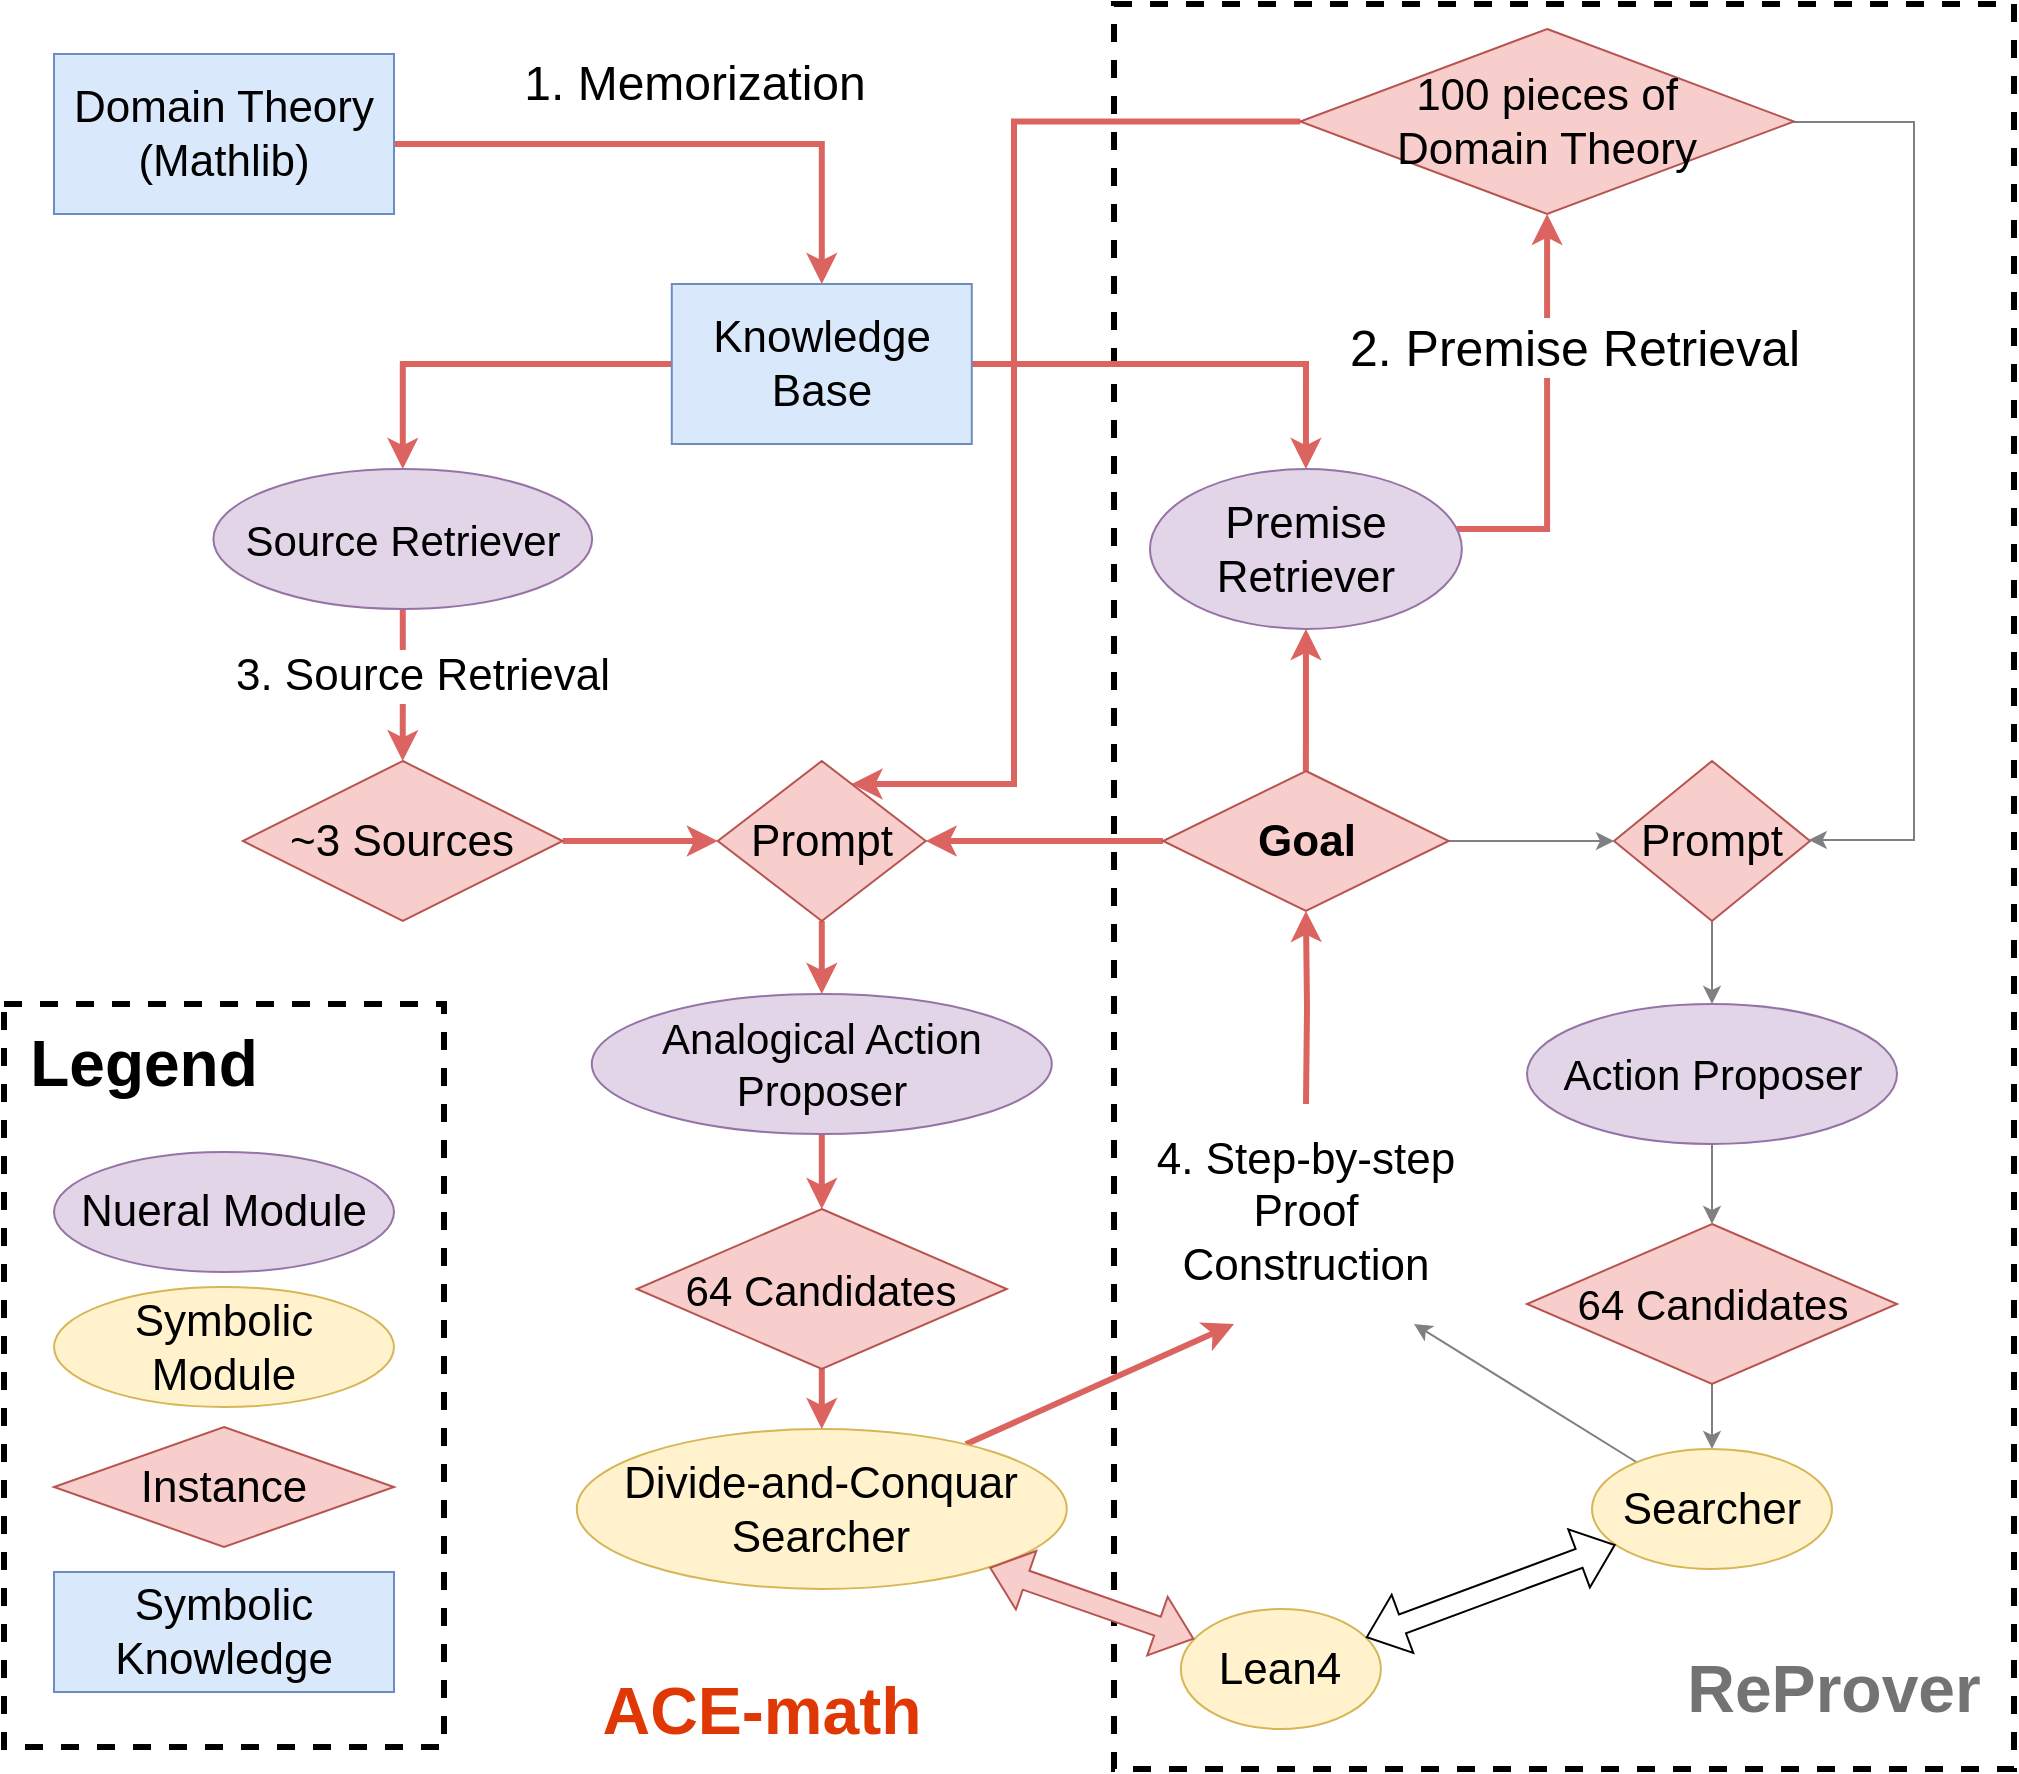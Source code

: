<mxfile version="24.3.0" type="github">
  <diagram name="Page-1" id="IZ-Rrfjy0_TtdQrgrMoi">
    <mxGraphModel dx="1774" dy="1121" grid="1" gridSize="10" guides="1" tooltips="1" connect="1" arrows="1" fold="1" page="1" pageScale="1" pageWidth="1100" pageHeight="850" math="1" shadow="0">
      <root>
        <mxCell id="0" />
        <mxCell id="1" parent="0" />
        <mxCell id="Xpp3-1cy8L-rHU1XI7NB-74" value="" style="rounded=0;whiteSpace=wrap;html=1;dashed=1;fillColor=none;strokeWidth=3;fontSize=22;" parent="1" vertex="1">
          <mxGeometry x="590" y="20" width="450" height="882.5" as="geometry" />
        </mxCell>
        <mxCell id="mt0tTK6OPrf-Rs11sb0C-31" value="" style="rounded=0;whiteSpace=wrap;html=1;dashed=1;fillColor=none;strokeWidth=3;fontSize=21;" vertex="1" parent="1">
          <mxGeometry x="35" y="520" width="220" height="371.5" as="geometry" />
        </mxCell>
        <mxCell id="mt0tTK6OPrf-Rs11sb0C-33" style="edgeStyle=orthogonalEdgeStyle;rounded=0;orthogonalLoop=1;jettySize=auto;html=1;strokeWidth=3;fillColor=#f8cecc;strokeColor=#DB6460;" edge="1" parent="1" source="Xpp3-1cy8L-rHU1XI7NB-1" target="mt0tTK6OPrf-Rs11sb0C-2">
          <mxGeometry relative="1" as="geometry">
            <Array as="points">
              <mxPoint x="425" y="90" />
              <mxPoint x="234" y="90" />
            </Array>
          </mxGeometry>
        </mxCell>
        <mxCell id="mt0tTK6OPrf-Rs11sb0C-34" value="&lt;font style=&quot;font-size: 24px;&quot;&gt;1. Memorization&lt;/font&gt;" style="edgeLabel;html=1;align=center;verticalAlign=middle;resizable=0;points=[];" vertex="1" connectable="0" parent="mt0tTK6OPrf-Rs11sb0C-33">
          <mxGeometry x="-0.208" y="-2" relative="1" as="geometry">
            <mxPoint x="37" y="-32" as="offset" />
          </mxGeometry>
        </mxCell>
        <mxCell id="Xpp3-1cy8L-rHU1XI7NB-1" value="Domain Theory (Mathlib)" style="rounded=0;whiteSpace=wrap;html=1;fillColor=#dae8fc;strokeColor=#6c8ebf;fontSize=22;" parent="1" vertex="1">
          <mxGeometry x="60" y="45" width="170" height="80" as="geometry" />
        </mxCell>
        <mxCell id="CLktLj2ley9Mtql9P5BX-3" style="edgeStyle=orthogonalEdgeStyle;rounded=0;orthogonalLoop=1;jettySize=auto;html=1;fontSize=22;strokeWidth=3;fillColor=#f8cecc;strokeColor=#DB6460;" parent="1" source="mt0tTK6OPrf-Rs11sb0C-17" target="Xpp3-1cy8L-rHU1XI7NB-43" edge="1">
          <mxGeometry relative="1" as="geometry">
            <mxPoint x="342.44" y="102.5" as="sourcePoint" />
            <mxPoint x="192.33" y="202.5" as="targetPoint" />
          </mxGeometry>
        </mxCell>
        <mxCell id="CLktLj2ley9Mtql9P5BX-15" value="&lt;font style=&quot;font-size: 22px;&quot;&gt;3. Source Retrieval&lt;/font&gt;" style="edgeLabel;html=1;align=center;verticalAlign=middle;resizable=0;points=[];fontSize=22;" parent="CLktLj2ley9Mtql9P5BX-3" vertex="1" connectable="0">
          <mxGeometry x="-0.068" y="2" relative="1" as="geometry">
            <mxPoint x="7" y="-2" as="offset" />
          </mxGeometry>
        </mxCell>
        <mxCell id="Xpp3-1cy8L-rHU1XI7NB-77" style="edgeStyle=orthogonalEdgeStyle;rounded=0;orthogonalLoop=1;jettySize=auto;html=1;fontSize=22;strokeWidth=3;fillColor=#f8cecc;strokeColor=#DB6460;" parent="1" source="Xpp3-1cy8L-rHU1XI7NB-8" target="Xpp3-1cy8L-rHU1XI7NB-11" edge="1">
          <mxGeometry relative="1" as="geometry">
            <Array as="points">
              <mxPoint x="680" y="282.5" />
              <mxPoint x="680" y="282.5" />
            </Array>
          </mxGeometry>
        </mxCell>
        <mxCell id="mt0tTK6OPrf-Rs11sb0C-16" value="&lt;span style=&quot;font-size: 25px;&quot;&gt;2. Premise Retrieval&lt;/span&gt;" style="edgeLabel;html=1;align=center;verticalAlign=middle;resizable=0;points=[];fontSize=25;" vertex="1" connectable="0" parent="Xpp3-1cy8L-rHU1XI7NB-77">
          <mxGeometry x="0.073" relative="1" as="geometry">
            <mxPoint x="13" y="-28" as="offset" />
          </mxGeometry>
        </mxCell>
        <mxCell id="Xpp3-1cy8L-rHU1XI7NB-8" value="Premise Retriever" style="ellipse;whiteSpace=wrap;html=1;fillColor=#e1d5e7;strokeColor=#9673a6;fontSize=22;" parent="1" vertex="1">
          <mxGeometry x="607.98" y="252.5" width="155.96" height="80" as="geometry" />
        </mxCell>
        <mxCell id="Xpp3-1cy8L-rHU1XI7NB-76" style="edgeStyle=orthogonalEdgeStyle;rounded=0;orthogonalLoop=1;jettySize=auto;html=1;exitX=0.5;exitY=0;exitDx=0;exitDy=0;entryX=0.5;entryY=1;entryDx=0;entryDy=0;fontSize=22;strokeWidth=3;fillColor=#f8cecc;strokeColor=#DB6460;" parent="1" source="Xpp3-1cy8L-rHU1XI7NB-9" target="Xpp3-1cy8L-rHU1XI7NB-8" edge="1">
          <mxGeometry relative="1" as="geometry" />
        </mxCell>
        <mxCell id="mt0tTK6OPrf-Rs11sb0C-19" style="edgeStyle=orthogonalEdgeStyle;rounded=0;orthogonalLoop=1;jettySize=auto;html=1;strokeWidth=1;strokeColor=#808080;" edge="1" parent="1" source="Xpp3-1cy8L-rHU1XI7NB-9" target="Xpp3-1cy8L-rHU1XI7NB-46">
          <mxGeometry relative="1" as="geometry" />
        </mxCell>
        <mxCell id="mt0tTK6OPrf-Rs11sb0C-23" style="edgeStyle=orthogonalEdgeStyle;rounded=0;orthogonalLoop=1;jettySize=auto;html=1;strokeWidth=3;fillColor=#f8cecc;strokeColor=#DB6460;" edge="1" parent="1" source="Xpp3-1cy8L-rHU1XI7NB-9" target="mt0tTK6OPrf-Rs11sb0C-6">
          <mxGeometry relative="1" as="geometry" />
        </mxCell>
        <mxCell id="Xpp3-1cy8L-rHU1XI7NB-9" value="&lt;font style=&quot;font-size: 22px;&quot;&gt;&lt;b style=&quot;font-size: 22px;&quot;&gt;Goal&lt;/b&gt;&lt;/font&gt;" style="rhombus;whiteSpace=wrap;html=1;fontStyle=0;fillColor=#f8cecc;strokeColor=#b85450;fontSize=22;" parent="1" vertex="1">
          <mxGeometry x="614.51" y="403.5" width="142.89" height="70" as="geometry" />
        </mxCell>
        <mxCell id="Xpp3-1cy8L-rHU1XI7NB-21" value="Symbolic&lt;br style=&quot;font-size: 22px;&quot;&gt;Module" style="ellipse;whiteSpace=wrap;html=1;fillColor=#fff2cc;strokeColor=#d6b656;fontSize=22;" parent="1" vertex="1">
          <mxGeometry x="60.0" y="661.5" width="170" height="60" as="geometry" />
        </mxCell>
        <mxCell id="Xpp3-1cy8L-rHU1XI7NB-22" value="Instance" style="rhombus;whiteSpace=wrap;html=1;fillColor=#f8cecc;strokeColor=#b85450;fontSize=22;" parent="1" vertex="1">
          <mxGeometry x="60" y="731.5" width="170" height="60" as="geometry" />
        </mxCell>
        <mxCell id="Xpp3-1cy8L-rHU1XI7NB-23" value="Symbolic Knowledge" style="rounded=0;whiteSpace=wrap;html=1;fillColor=#dae8fc;strokeColor=#6c8ebf;fontSize=22;" parent="1" vertex="1">
          <mxGeometry x="60" y="804" width="170" height="60" as="geometry" />
        </mxCell>
        <mxCell id="Xpp3-1cy8L-rHU1XI7NB-52" style="edgeStyle=orthogonalEdgeStyle;rounded=0;orthogonalLoop=1;jettySize=auto;html=1;fontSize=22;strokeWidth=1;strokeColor=#808080;" parent="1" source="Xpp3-1cy8L-rHU1XI7NB-46" target="Xpp3-1cy8L-rHU1XI7NB-51" edge="1">
          <mxGeometry relative="1" as="geometry" />
        </mxCell>
        <mxCell id="Xpp3-1cy8L-rHU1XI7NB-46" value="Prompt" style="rhombus;whiteSpace=wrap;html=1;fillColor=#f8cecc;strokeColor=#b85450;fontSize=22;" parent="1" vertex="1">
          <mxGeometry x="840" y="398.5" width="98" height="80" as="geometry" />
        </mxCell>
        <mxCell id="Xpp3-1cy8L-rHU1XI7NB-54" value="" style="edgeStyle=orthogonalEdgeStyle;rounded=0;orthogonalLoop=1;jettySize=auto;html=1;fontSize=22;strokeWidth=1;strokeColor=#808080;" parent="1" source="Xpp3-1cy8L-rHU1XI7NB-51" target="Xpp3-1cy8L-rHU1XI7NB-53" edge="1">
          <mxGeometry relative="1" as="geometry" />
        </mxCell>
        <mxCell id="Xpp3-1cy8L-rHU1XI7NB-51" value="Action Proposer" style="ellipse;whiteSpace=wrap;html=1;fillColor=#e1d5e7;strokeColor=#9673a6;fontSize=21;" parent="1" vertex="1">
          <mxGeometry x="796.5" y="520" width="185" height="70" as="geometry" />
        </mxCell>
        <mxCell id="Xpp3-1cy8L-rHU1XI7NB-95" style="edgeStyle=orthogonalEdgeStyle;rounded=0;orthogonalLoop=1;jettySize=auto;html=1;fontSize=22;strokeWidth=1;strokeColor=#808080;" parent="1" source="Xpp3-1cy8L-rHU1XI7NB-53" target="Xpp3-1cy8L-rHU1XI7NB-55" edge="1">
          <mxGeometry relative="1" as="geometry" />
        </mxCell>
        <mxCell id="Xpp3-1cy8L-rHU1XI7NB-53" value="64 Candidates" style="rhombus;whiteSpace=wrap;html=1;fillColor=#f8cecc;strokeColor=#b85450;fontSize=21;" parent="1" vertex="1">
          <mxGeometry x="796.5" y="630" width="185" height="80" as="geometry" />
        </mxCell>
        <mxCell id="mt0tTK6OPrf-Rs11sb0C-25" style="rounded=0;orthogonalLoop=1;jettySize=auto;html=1;strokeWidth=1;strokeColor=#808080;" edge="1" parent="1" source="Xpp3-1cy8L-rHU1XI7NB-55">
          <mxGeometry relative="1" as="geometry">
            <mxPoint x="740" y="680" as="targetPoint" />
          </mxGeometry>
        </mxCell>
        <mxCell id="Xpp3-1cy8L-rHU1XI7NB-55" value="Searcher" style="ellipse;whiteSpace=wrap;html=1;fillColor=#fff2cc;strokeColor=#d6b656;fontSize=22;" parent="1" vertex="1">
          <mxGeometry x="829" y="742.5" width="120" height="60" as="geometry" />
        </mxCell>
        <mxCell id="Xpp3-1cy8L-rHU1XI7NB-56" value="Lean4" style="ellipse;whiteSpace=wrap;html=1;fillColor=#fff2cc;strokeColor=#d6b656;fontSize=22;" parent="1" vertex="1">
          <mxGeometry x="623.43" y="822.5" width="100" height="60" as="geometry" />
        </mxCell>
        <mxCell id="Xpp3-1cy8L-rHU1XI7NB-57" value="" style="endArrow=classic;startArrow=classic;html=1;rounded=0;fontSize=22;shape=flexArrow;" parent="1" source="Xpp3-1cy8L-rHU1XI7NB-56" target="Xpp3-1cy8L-rHU1XI7NB-55" edge="1">
          <mxGeometry width="50" height="50" relative="1" as="geometry">
            <mxPoint x="1102.133" y="917.063" as="sourcePoint" />
            <mxPoint x="1539.89" y="423.5" as="targetPoint" />
          </mxGeometry>
        </mxCell>
        <mxCell id="mt0tTK6OPrf-Rs11sb0C-14" style="edgeStyle=orthogonalEdgeStyle;rounded=0;orthogonalLoop=1;jettySize=auto;html=1;strokeWidth=3;fillColor=#f8cecc;strokeColor=#DB6460;" edge="1" parent="1" source="Xpp3-1cy8L-rHU1XI7NB-11" target="mt0tTK6OPrf-Rs11sb0C-6">
          <mxGeometry relative="1" as="geometry">
            <Array as="points">
              <mxPoint x="540" y="79" />
              <mxPoint x="540" y="410" />
            </Array>
          </mxGeometry>
        </mxCell>
        <mxCell id="mt0tTK6OPrf-Rs11sb0C-22" style="edgeStyle=orthogonalEdgeStyle;rounded=0;orthogonalLoop=1;jettySize=auto;html=1;exitX=1;exitY=1;exitDx=0;exitDy=0;strokeWidth=1;strokeColor=#808080;" edge="1" parent="1" source="Xpp3-1cy8L-rHU1XI7NB-11" target="Xpp3-1cy8L-rHU1XI7NB-46">
          <mxGeometry relative="1" as="geometry">
            <Array as="points">
              <mxPoint x="785" y="79" />
              <mxPoint x="990" y="79" />
              <mxPoint x="990" y="438" />
            </Array>
          </mxGeometry>
        </mxCell>
        <mxCell id="Xpp3-1cy8L-rHU1XI7NB-11" value="100 pieces of &lt;br&gt;Domain Theory" style="rhombus;whiteSpace=wrap;html=1;fillColor=#f8cecc;strokeColor=#b85450;fontSize=22;" parent="1" vertex="1">
          <mxGeometry x="683.14" y="32.5" width="246.86" height="92.5" as="geometry" />
        </mxCell>
        <mxCell id="mt0tTK6OPrf-Rs11sb0C-1" style="edgeStyle=orthogonalEdgeStyle;rounded=0;orthogonalLoop=1;jettySize=auto;html=1;fontSize=11;strokeWidth=3;fillColor=#f8cecc;strokeColor=#DB6460;" edge="1" parent="1" target="Xpp3-1cy8L-rHU1XI7NB-9">
          <mxGeometry relative="1" as="geometry">
            <mxPoint x="686" y="570" as="sourcePoint" />
            <Array as="points" />
          </mxGeometry>
        </mxCell>
        <mxCell id="Xpp3-1cy8L-rHU1XI7NB-64" value="&lt;font style=&quot;font-size: 22px;&quot;&gt;4. Step-by-step Proof&lt;br style=&quot;font-size: 22px;&quot;&gt;Construction&lt;/font&gt;" style="text;html=1;strokeColor=none;fillColor=none;align=center;verticalAlign=middle;whiteSpace=wrap;rounded=0;fontSize=22;shadow=0;" parent="1" vertex="1">
          <mxGeometry x="601.99" y="591.5" width="167.94" height="65" as="geometry" />
        </mxCell>
        <mxCell id="mt0tTK6OPrf-Rs11sb0C-7" style="edgeStyle=orthogonalEdgeStyle;rounded=0;orthogonalLoop=1;jettySize=auto;html=1;strokeWidth=3;fillColor=#f8cecc;strokeColor=#DB6460;" edge="1" parent="1" source="Xpp3-1cy8L-rHU1XI7NB-43" target="mt0tTK6OPrf-Rs11sb0C-6">
          <mxGeometry relative="1" as="geometry">
            <mxPoint x="346.38" y="438.462" as="targetPoint" />
            <Array as="points" />
          </mxGeometry>
        </mxCell>
        <mxCell id="Xpp3-1cy8L-rHU1XI7NB-43" value="~3 Sources" style="rhombus;whiteSpace=wrap;html=1;fillColor=#f8cecc;strokeColor=#b85450;fontSize=22;" parent="1" vertex="1">
          <mxGeometry x="154.44" y="398.5" width="159.89" height="80" as="geometry" />
        </mxCell>
        <mxCell id="Xpp3-1cy8L-rHU1XI7NB-97" value="&lt;font style=&quot;font-size: 33px;&quot;&gt;ReProver&lt;/font&gt;" style="text;html=1;strokeColor=none;fillColor=none;align=center;verticalAlign=middle;whiteSpace=wrap;rounded=0;fontStyle=1;fontSize=33;fontColor=#737373;" parent="1" vertex="1">
          <mxGeometry x="880" y="831.5" width="140" height="60" as="geometry" />
        </mxCell>
        <mxCell id="b3lWoeTVUII4R8HMTHZW-9" value="Nueral Module" style="ellipse;whiteSpace=wrap;html=1;fillColor=#e1d5e7;strokeColor=#9673a6;fontSize=22;" parent="1" vertex="1">
          <mxGeometry x="60" y="594" width="170" height="60" as="geometry" />
        </mxCell>
        <mxCell id="mt0tTK6OPrf-Rs11sb0C-18" style="edgeStyle=orthogonalEdgeStyle;rounded=0;orthogonalLoop=1;jettySize=auto;html=1;strokeWidth=3;fillColor=#f8cecc;strokeColor=#DB6460;" edge="1" parent="1" source="mt0tTK6OPrf-Rs11sb0C-2" target="mt0tTK6OPrf-Rs11sb0C-17">
          <mxGeometry relative="1" as="geometry" />
        </mxCell>
        <mxCell id="mt0tTK6OPrf-Rs11sb0C-38" style="edgeStyle=orthogonalEdgeStyle;rounded=0;orthogonalLoop=1;jettySize=auto;html=1;strokeWidth=3;fillColor=#f8cecc;strokeColor=#DB6460;" edge="1" parent="1" source="mt0tTK6OPrf-Rs11sb0C-2" target="Xpp3-1cy8L-rHU1XI7NB-8">
          <mxGeometry relative="1" as="geometry" />
        </mxCell>
        <mxCell id="mt0tTK6OPrf-Rs11sb0C-2" value="Knowledge Base" style="rounded=0;whiteSpace=wrap;html=1;fillColor=#dae8fc;strokeColor=#6c8ebf;fontSize=22;" vertex="1" parent="1">
          <mxGeometry x="368.89" y="160" width="150" height="80" as="geometry" />
        </mxCell>
        <mxCell id="mt0tTK6OPrf-Rs11sb0C-10" style="edgeStyle=orthogonalEdgeStyle;rounded=0;orthogonalLoop=1;jettySize=auto;html=1;exitX=0.5;exitY=1;exitDx=0;exitDy=0;strokeWidth=3;fillColor=#f8cecc;strokeColor=#DB6460;" edge="1" parent="1" source="mt0tTK6OPrf-Rs11sb0C-4" target="mt0tTK6OPrf-Rs11sb0C-9">
          <mxGeometry relative="1" as="geometry" />
        </mxCell>
        <mxCell id="mt0tTK6OPrf-Rs11sb0C-4" value="Analogical Action Proposer" style="ellipse;whiteSpace=wrap;html=1;fillColor=#e1d5e7;strokeColor=#9673a6;fontSize=21;" vertex="1" parent="1">
          <mxGeometry x="328.89" y="515" width="230" height="70" as="geometry" />
        </mxCell>
        <mxCell id="mt0tTK6OPrf-Rs11sb0C-13" style="edgeStyle=orthogonalEdgeStyle;rounded=0;orthogonalLoop=1;jettySize=auto;html=1;strokeWidth=3;fillColor=#f8cecc;strokeColor=#DB6460;" edge="1" parent="1" source="mt0tTK6OPrf-Rs11sb0C-6" target="mt0tTK6OPrf-Rs11sb0C-4">
          <mxGeometry relative="1" as="geometry" />
        </mxCell>
        <mxCell id="mt0tTK6OPrf-Rs11sb0C-6" value="Prompt" style="rhombus;whiteSpace=wrap;html=1;fillColor=#f8cecc;strokeColor=#b85450;fontSize=22;" vertex="1" parent="1">
          <mxGeometry x="391.89" y="398.5" width="104" height="80" as="geometry" />
        </mxCell>
        <mxCell id="mt0tTK6OPrf-Rs11sb0C-24" style="rounded=0;orthogonalLoop=1;jettySize=auto;html=1;strokeWidth=3;fillColor=#f8cecc;strokeColor=#DB6460;" edge="1" parent="1" source="mt0tTK6OPrf-Rs11sb0C-8">
          <mxGeometry relative="1" as="geometry">
            <mxPoint x="650" y="680" as="targetPoint" />
          </mxGeometry>
        </mxCell>
        <mxCell id="mt0tTK6OPrf-Rs11sb0C-8" value="Divide-and-Conquar Searcher" style="ellipse;whiteSpace=wrap;html=1;fillColor=#fff2cc;strokeColor=#d6b656;fontSize=22;" vertex="1" parent="1">
          <mxGeometry x="321.39" y="732.5" width="245" height="80" as="geometry" />
        </mxCell>
        <mxCell id="mt0tTK6OPrf-Rs11sb0C-12" style="edgeStyle=orthogonalEdgeStyle;rounded=0;orthogonalLoop=1;jettySize=auto;html=1;strokeWidth=3;fillColor=#f8cecc;strokeColor=#DB6460;" edge="1" parent="1" source="mt0tTK6OPrf-Rs11sb0C-9" target="mt0tTK6OPrf-Rs11sb0C-8">
          <mxGeometry relative="1" as="geometry">
            <Array as="points" />
          </mxGeometry>
        </mxCell>
        <mxCell id="mt0tTK6OPrf-Rs11sb0C-9" value="64 Candidates" style="rhombus;whiteSpace=wrap;html=1;fillColor=#f8cecc;strokeColor=#b85450;fontSize=21;" vertex="1" parent="1">
          <mxGeometry x="351.39" y="622.5" width="185" height="80" as="geometry" />
        </mxCell>
        <mxCell id="mt0tTK6OPrf-Rs11sb0C-15" value="" style="endArrow=classic;startArrow=classic;html=1;rounded=0;fontSize=22;shape=flexArrow;fillColor=#f8cecc;strokeColor=#b85450;" edge="1" parent="1" source="Xpp3-1cy8L-rHU1XI7NB-56" target="mt0tTK6OPrf-Rs11sb0C-8">
          <mxGeometry width="50" height="50" relative="1" as="geometry">
            <mxPoint x="607" y="884.5" as="sourcePoint" />
            <mxPoint x="430" y="902.5" as="targetPoint" />
          </mxGeometry>
        </mxCell>
        <mxCell id="mt0tTK6OPrf-Rs11sb0C-17" value="Source Retriever" style="ellipse;whiteSpace=wrap;html=1;fillColor=#e1d5e7;strokeColor=#9673a6;fontSize=21;" vertex="1" parent="1">
          <mxGeometry x="139.69" y="252.5" width="189.39" height="70" as="geometry" />
        </mxCell>
        <mxCell id="mt0tTK6OPrf-Rs11sb0C-30" value="&lt;font style=&quot;font-size: 32px;&quot;&gt;Legend&lt;/font&gt;" style="text;html=1;strokeColor=none;fillColor=none;align=center;verticalAlign=middle;whiteSpace=wrap;rounded=0;fontStyle=1;fontSize=32;" vertex="1" parent="1">
          <mxGeometry x="35.0" y="520" width="140" height="60" as="geometry" />
        </mxCell>
        <mxCell id="mt0tTK6OPrf-Rs11sb0C-41" value="&lt;font style=&quot;font-size: 33px;&quot;&gt;ACE-math&lt;/font&gt;" style="text;html=1;strokeColor=none;fillColor=none;align=center;verticalAlign=middle;whiteSpace=wrap;rounded=0;fontStyle=1;fontSize=33;fontColor=#E03804;" vertex="1" parent="1">
          <mxGeometry x="314.33" y="842.5" width="200" height="60" as="geometry" />
        </mxCell>
      </root>
    </mxGraphModel>
  </diagram>
</mxfile>
